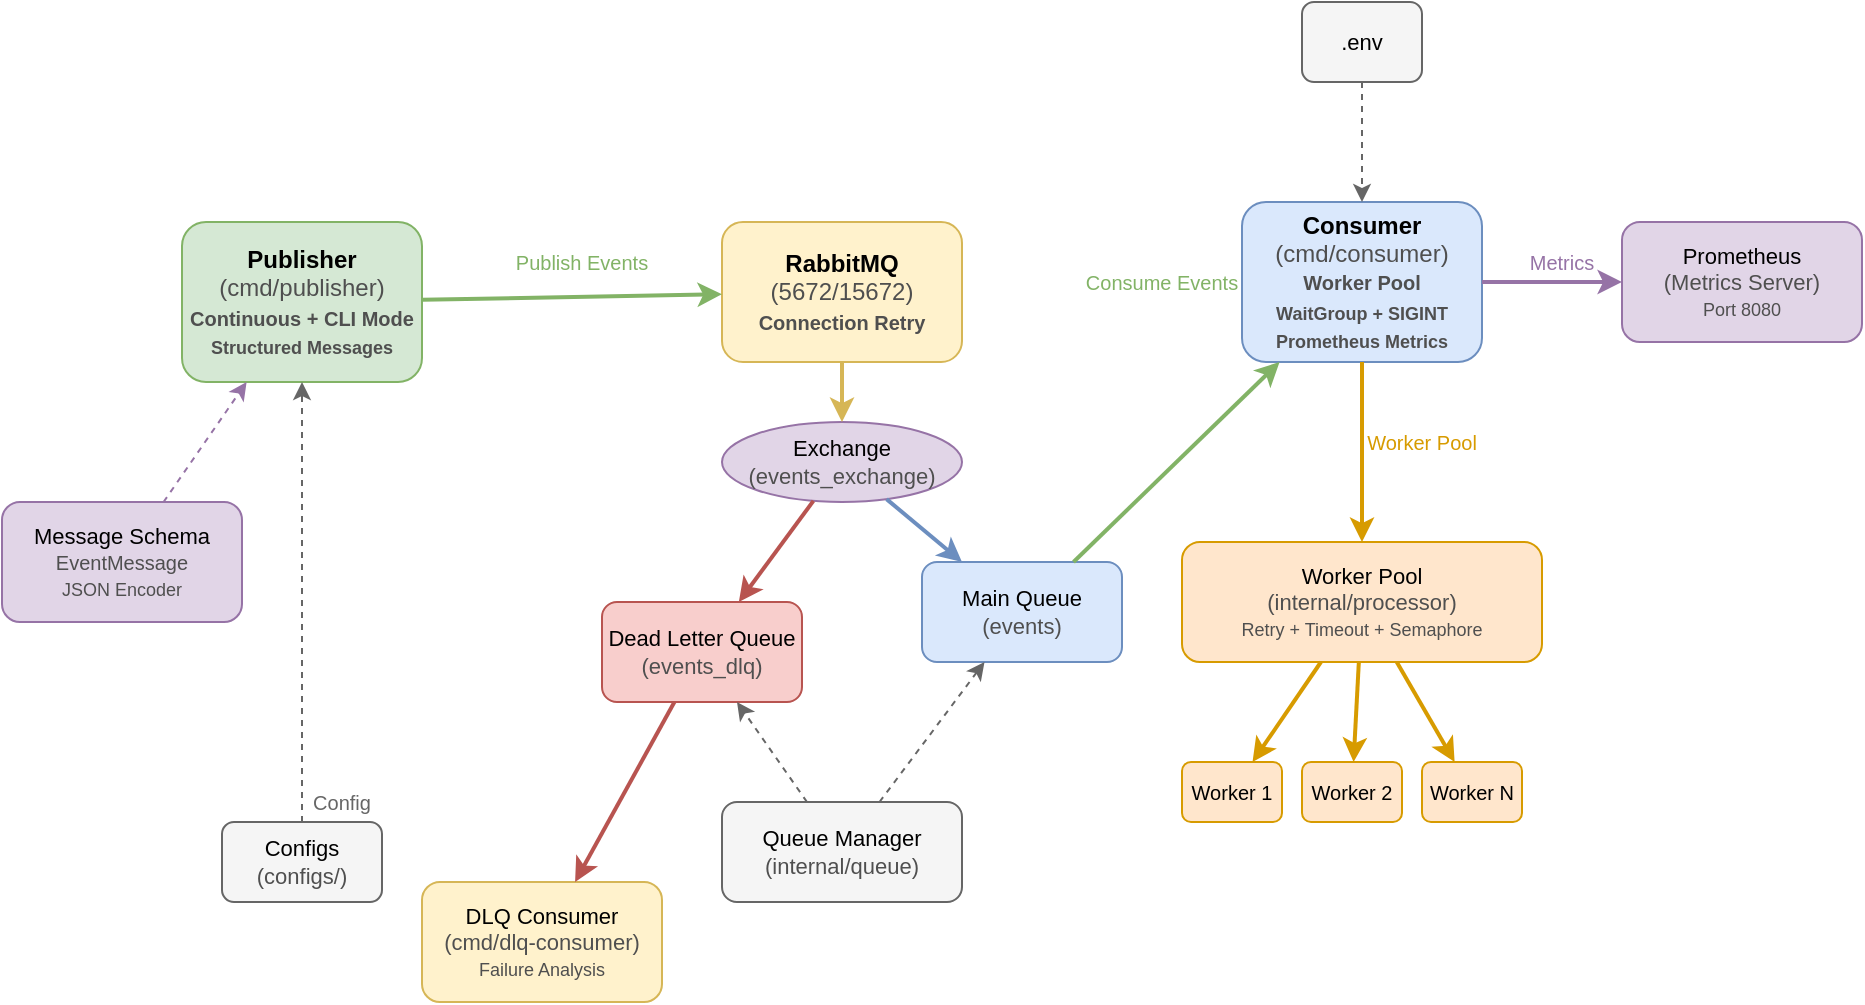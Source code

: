 <mxfile>
    <diagram name="Gohopper Architecture" id="architecture">
        <mxGraphModel dx="1823" dy="1435" grid="1" gridSize="10" guides="1" tooltips="1" connect="1" arrows="1" fold="1" page="1" pageScale="1" pageWidth="1169" pageHeight="827" math="0" shadow="0">
            <root>
                <mxCell id="0"/>
                <mxCell id="1" parent="0"/>
                <mxCell id="publisher" value="Publisher&lt;br&gt;&lt;span style=&quot;font-weight: normal;&quot;&gt;&lt;font style=&quot;color: rgb(79, 79, 79);&quot;&gt;(cmd/publisher)&lt;/font&gt;&lt;/span&gt;&lt;br&gt;&lt;font style=&quot;color: rgb(79, 79, 79); font-size: 10px;&quot;&gt;Continuous + CLI Mode&lt;/font&gt;&lt;br&gt;&lt;font style=&quot;color: rgb(79, 79, 79); font-size: 9px;&quot;&gt;Structured Messages&lt;/font&gt;" style="rounded=1;whiteSpace=wrap;html=1;fillColor=#d5e8d4;strokeColor=#82b366;fontSize=12;fontStyle=1;" parent="1" vertex="1">
                    <mxGeometry x="30" y="100" width="120" height="80" as="geometry"/>
                </mxCell>
                <mxCell id="rabbitmq" value="RabbitMQ&lt;br&gt;&lt;font style=&quot;color: rgb(79, 79, 79); font-weight: normal;&quot;&gt;(5672/15672)&lt;/font&gt;&lt;br&gt;&lt;font style=&quot;color: rgb(79, 79, 79); font-size: 10px;&quot;&gt;Connection Retry&lt;/font&gt;" style="rounded=1;whiteSpace=wrap;html=1;fillColor=#fff2cc;strokeColor=#d6b656;fontSize=12;fontStyle=1;" parent="1" vertex="1">
                    <mxGeometry x="300" y="100" width="120" height="70" as="geometry"/>
                </mxCell>
                <mxCell id="exchange" value="Exchange&lt;br&gt;&lt;font style=&quot;color: rgb(79, 79, 79);&quot;&gt;(events_exchange)&lt;/font&gt;" style="ellipse;whiteSpace=wrap;html=1;fillColor=#e1d5e7;strokeColor=#9673a6;fontSize=11;" parent="1" vertex="1">
                    <mxGeometry x="300" y="200" width="120" height="40" as="geometry"/>
                </mxCell>
                <mxCell id="mainQueue" value="Main Queue&lt;br&gt;&lt;font style=&quot;color: rgb(79, 79, 79);&quot;&gt;(events)&lt;/font&gt;" style="rounded=1;whiteSpace=wrap;html=1;fillColor=#dae8fc;strokeColor=#6c8ebf;fontSize=11;" parent="1" vertex="1">
                    <mxGeometry x="400" y="270" width="100" height="50" as="geometry"/>
                </mxCell>
                <mxCell id="dlq" value="Dead Letter Queue&lt;br&gt;&lt;font style=&quot;color: rgb(79, 79, 79);&quot;&gt;(events_dlq)&lt;/font&gt;" style="rounded=1;whiteSpace=wrap;html=1;fillColor=#f8cecc;strokeColor=#b85450;fontSize=11;" parent="1" vertex="1">
                    <mxGeometry x="240" y="290" width="100" height="50" as="geometry"/>
                </mxCell>
                <mxCell id="consumer" value="Consumer&lt;br&gt;&lt;span style=&quot;font-weight: normal;&quot;&gt;&lt;font style=&quot;color: rgb(79, 79, 79);&quot;&gt;(cmd/consumer)&lt;/font&gt;&lt;/span&gt;&lt;br&gt;&lt;font style=&quot;color: rgb(79, 79, 79); font-size: 10px;&quot;&gt;Worker Pool&lt;/font&gt;&lt;br&gt;&lt;font style=&quot;color: rgb(79, 79, 79); font-size: 9px;&quot;&gt;WaitGroup + SIGINT&lt;/font&gt;&lt;br&gt;&lt;font style=&quot;color: rgb(79, 79, 79); font-size: 9px;&quot;&gt;Prometheus Metrics&lt;/font&gt;" style="rounded=1;whiteSpace=wrap;html=1;fillColor=#dae8fc;strokeColor=#6c8ebf;fontSize=12;fontStyle=1;" parent="1" vertex="1">
                    <mxGeometry x="560" y="90" width="120" height="80" as="geometry"/>
                </mxCell>
                <mxCell id="dlqConsumer" value="DLQ Consumer&lt;br&gt;&lt;font style=&quot;color: rgb(79, 79, 79);&quot;&gt;(cmd/dlq-consumer)&lt;/font&gt;&lt;br&gt;&lt;font style=&quot;color: rgb(79, 79, 79); font-size: 9px;&quot;&gt;Failure Analysis&lt;/font&gt;" style="rounded=1;whiteSpace=wrap;html=1;fillColor=#fff2cc;strokeColor=#d6b656;fontSize=11;" parent="1" vertex="1">
                    <mxGeometry x="150" y="430" width="120" height="60" as="geometry"/>
                </mxCell>
                <mxCell id="workerPool" value="Worker Pool&lt;br&gt;&lt;font style=&quot;color: rgb(79, 79, 79);&quot;&gt;(internal/processor)&lt;/font&gt;&lt;br&gt;&lt;font style=&quot;color: rgb(79, 79, 79); font-size: 9px;&quot;&gt;Retry + Timeout + Semaphore&lt;/font&gt;" style="rounded=1;whiteSpace=wrap;html=1;fillColor=#ffe6cc;strokeColor=#d79b00;fontSize=11;" parent="1" vertex="1">
                    <mxGeometry x="530" y="260" width="180" height="60" as="geometry"/>
                </mxCell>
                <mxCell id="worker1" value="Worker 1" style="rounded=1;whiteSpace=wrap;html=1;fillColor=#ffe6cc;strokeColor=#d79b00;fontSize=10;" parent="1" vertex="1">
                    <mxGeometry x="530" y="370" width="50" height="30" as="geometry"/>
                </mxCell>
                <mxCell id="worker2" value="Worker 2" style="rounded=1;whiteSpace=wrap;html=1;fillColor=#ffe6cc;strokeColor=#d79b00;fontSize=10;" parent="1" vertex="1">
                    <mxGeometry x="590" y="370" width="50" height="30" as="geometry"/>
                </mxCell>
                <mxCell id="worker3" value="Worker N" style="rounded=1;whiteSpace=wrap;html=1;fillColor=#ffe6cc;strokeColor=#d79b00;fontSize=10;" parent="1" vertex="1">
                    <mxGeometry x="650" y="370" width="50" height="30" as="geometry"/>
                </mxCell>
                <mxCell id="queueManager" value="Queue Manager&lt;br&gt;&lt;font style=&quot;color: rgb(79, 79, 79);&quot;&gt;(internal/queue)&lt;/font&gt;" style="rounded=1;whiteSpace=wrap;html=1;fillColor=#f5f5f5;strokeColor=#666666;fontSize=11;" parent="1" vertex="1">
                    <mxGeometry x="300" y="390" width="120" height="50" as="geometry"/>
                </mxCell>
                <mxCell id="configs" value="Configs&lt;br&gt;&lt;font style=&quot;color: rgb(79, 79, 79);&quot;&gt;(configs/)&lt;/font&gt;" style="rounded=1;whiteSpace=wrap;html=1;fillColor=#f5f5f5;strokeColor=#666666;fontSize=11;" parent="1" vertex="1">
                    <mxGeometry x="50" y="400" width="80" height="40" as="geometry"/>
                </mxCell>
                <mxCell id="env" value=".env" style="rounded=1;whiteSpace=wrap;html=1;fillColor=#f5f5f5;strokeColor=#666666;fontSize=11;" parent="1" vertex="1">
                    <mxGeometry x="590" y="-10" width="60" height="40" as="geometry"/>
                </mxCell>
                <mxCell id="prometheus" value="Prometheus&lt;br&gt;&lt;font style=&quot;color: rgb(79, 79, 79);&quot;&gt;(Metrics Server)&lt;/font&gt;&lt;br&gt;&lt;font style=&quot;color: rgb(79, 79, 79); font-size: 9px;&quot;&gt;Port 8080&lt;/font&gt;" style="rounded=1;whiteSpace=wrap;html=1;fillColor=#e1d5e7;strokeColor=#9673a6;fontSize=11;" parent="1" vertex="1">
                    <mxGeometry x="750" y="100" width="120" height="60" as="geometry"/>
                </mxCell>
                <mxCell id="messageSchema" value="Message Schema&lt;br&gt;&lt;font style=&quot;color: rgb(79, 79, 79); font-size: 10px;&quot;&gt;EventMessage&lt;/font&gt;&lt;br&gt;&lt;font style=&quot;color: rgb(79, 79, 79); font-size: 9px;&quot;&gt;JSON Encoder&lt;/font&gt;" style="rounded=1;whiteSpace=wrap;html=1;fillColor=#e1d5e7;strokeColor=#9673a6;fontSize=11;" parent="1" vertex="1">
                    <mxGeometry x="-60" y="240" width="120" height="60" as="geometry"/>
                </mxCell>
                <mxCell id="conn1" value="" style="endArrow=classic;html=1;rounded=0;strokeWidth=2;strokeColor=#82b366;" parent="1" source="publisher" target="rabbitmq" edge="1">
                    <mxGeometry width="50" height="50" relative="1" as="geometry">
                        <mxPoint x="200" y="130" as="sourcePoint"/>
                        <mxPoint x="250" y="80" as="targetPoint"/>
                    </mxGeometry>
                </mxCell>
                <mxCell id="conn2" value="" style="endArrow=classic;html=1;rounded=0;strokeWidth=2;strokeColor=#d6b656;" parent="1" source="rabbitmq" target="exchange" edge="1">
                    <mxGeometry width="50" height="50" relative="1" as="geometry">
                        <mxPoint x="360" y="160" as="sourcePoint"/>
                        <mxPoint x="360" y="200" as="targetPoint"/>
                    </mxGeometry>
                </mxCell>
                <mxCell id="conn3" value="" style="endArrow=classic;html=1;rounded=0;strokeWidth=2;strokeColor=#6c8ebf;" parent="1" source="exchange" target="mainQueue" edge="1">
                    <mxGeometry width="50" height="50" relative="1" as="geometry">
                        <mxPoint x="320" y="240" as="sourcePoint"/>
                        <mxPoint x="250" y="300" as="targetPoint"/>
                    </mxGeometry>
                </mxCell>
                <mxCell id="conn4" value="" style="endArrow=classic;html=1;rounded=0;strokeWidth=2;strokeColor=#b85450;" parent="1" source="exchange" target="dlq" edge="1">
                    <mxGeometry width="50" height="50" relative="1" as="geometry">
                        <mxPoint x="400" y="240" as="sourcePoint"/>
                        <mxPoint x="450" y="300" as="targetPoint"/>
                    </mxGeometry>
                </mxCell>
                <mxCell id="conn5" value="" style="endArrow=classic;html=1;rounded=0;strokeWidth=2;strokeColor=#82b366;" parent="1" source="mainQueue" target="consumer" edge="1">
                    <mxGeometry width="50" height="50" relative="1" as="geometry">
                        <mxPoint x="300" y="325" as="sourcePoint"/>
                        <mxPoint x="550" y="160" as="targetPoint"/>
                    </mxGeometry>
                </mxCell>
                <mxCell id="conn6" value="" style="endArrow=classic;html=1;rounded=0;strokeWidth=2;strokeColor=#d79b00;" parent="1" source="consumer" target="workerPool" edge="1">
                    <mxGeometry width="50" height="50" relative="1" as="geometry">
                        <mxPoint x="610" y="160" as="sourcePoint"/>
                        <mxPoint x="610" y="200" as="targetPoint"/>
                    </mxGeometry>
                </mxCell>
                <mxCell id="conn7" value="" style="endArrow=classic;html=1;rounded=0;strokeWidth=2;strokeColor=#d79b00;" parent="1" source="workerPool" target="worker1" edge="1">
                    <mxGeometry width="50" height="50" relative="1" as="geometry">
                        <mxPoint x="610" y="300" as="sourcePoint"/>
                        <mxPoint x="555" y="330" as="targetPoint"/>
                    </mxGeometry>
                </mxCell>
                <mxCell id="conn8" value="" style="endArrow=classic;html=1;rounded=0;strokeWidth=2;strokeColor=#d79b00;" parent="1" source="workerPool" target="worker2" edge="1">
                    <mxGeometry width="50" height="50" relative="1" as="geometry">
                        <mxPoint x="610" y="300" as="sourcePoint"/>
                        <mxPoint x="615" y="330" as="targetPoint"/>
                    </mxGeometry>
                </mxCell>
                <mxCell id="conn9" value="" style="endArrow=classic;html=1;rounded=0;strokeWidth=2;strokeColor=#d79b00;" parent="1" source="workerPool" target="worker3" edge="1">
                    <mxGeometry width="50" height="50" relative="1" as="geometry">
                        <mxPoint x="610" y="300" as="sourcePoint"/>
                        <mxPoint x="675" y="330" as="targetPoint"/>
                    </mxGeometry>
                </mxCell>
                <mxCell id="conn10" value="" style="endArrow=classic;html=1;rounded=0;strokeWidth=1;strokeColor=#666666;dashed=1;" parent="1" source="queueManager" target="mainQueue" edge="1">
                    <mxGeometry width="50" height="50" relative="1" as="geometry">
                        <mxPoint x="170" y="325" as="sourcePoint"/>
                        <mxPoint x="200" y="325" as="targetPoint"/>
                    </mxGeometry>
                </mxCell>
                <mxCell id="conn11" value="" style="endArrow=classic;html=1;rounded=0;strokeWidth=1;strokeColor=#666666;dashed=1;" parent="1" source="queueManager" target="dlq" edge="1">
                    <mxGeometry width="50" height="50" relative="1" as="geometry">
                        <mxPoint x="170" y="325" as="sourcePoint"/>
                        <mxPoint x="400" y="325" as="targetPoint"/>
                    </mxGeometry>
                </mxCell>
                <mxCell id="conn12" value="" style="endArrow=classic;html=1;rounded=0;strokeWidth=1;strokeColor=#666666;dashed=1;" parent="1" source="configs" target="publisher" edge="1">
                    <mxGeometry width="50" height="50" relative="1" as="geometry">
                        <mxPoint x="90" y="400" as="sourcePoint"/>
                        <mxPoint x="110" y="160" as="targetPoint"/>
                    </mxGeometry>
                </mxCell>
                <mxCell id="conn14" value="" style="endArrow=classic;html=1;rounded=0;strokeWidth=1;strokeColor=#9673a6;dashed=1;" parent="1" source="messageSchema" target="publisher" edge="1">
                    <mxGeometry width="50" height="50" relative="1" as="geometry">
                        <mxPoint x="90" y="200" as="sourcePoint"/>
                        <mxPoint x="90" y="180" as="targetPoint"/>
                    </mxGeometry>
                </mxCell>
                <mxCell id="conn13" value="" style="endArrow=classic;html=1;rounded=0;strokeWidth=1;strokeColor=#666666;dashed=1;" parent="1" source="env" target="consumer" edge="1">
                    <mxGeometry width="50" height="50" relative="1" as="geometry">
                        <mxPoint x="180" y="420" as="sourcePoint"/>
                        <mxPoint x="610" y="160" as="targetPoint"/>
                    </mxGeometry>
                </mxCell>
                <mxCell id="conn16" value="" style="endArrow=classic;html=1;rounded=0;strokeWidth=2;strokeColor=#9673a6;" parent="1" source="consumer" target="prometheus" edge="1">
                    <mxGeometry width="50" height="50" relative="1" as="geometry">
                        <mxPoint x="680" y="130" as="sourcePoint"/>
                        <mxPoint x="750" y="130" as="targetPoint"/>
                    </mxGeometry>
                </mxCell>
                <mxCell id="conn15" value="" style="endArrow=classic;html=1;rounded=0;strokeWidth=2;strokeColor=#b85450;" parent="1" source="dlq" target="dlqConsumer" edge="1">
                    <mxGeometry width="50" height="50" relative="1" as="geometry">
                        <mxPoint x="340" y="325" as="sourcePoint"/>
                        <mxPoint x="550" y="260" as="targetPoint"/>
                    </mxGeometry>
                </mxCell>
                <mxCell id="label1" value="Publish Events" style="text;html=1;strokeColor=none;fillColor=none;align=center;verticalAlign=middle;whiteSpace=wrap;rounded=0;fontSize=10;fontColor=#82b366;" parent="1" vertex="1">
                    <mxGeometry x="190" y="110" width="80" height="20" as="geometry"/>
                </mxCell>
                <mxCell id="label2" value="Consume Events" style="text;html=1;strokeColor=none;fillColor=none;align=center;verticalAlign=middle;whiteSpace=wrap;rounded=0;fontSize=10;fontColor=#82b366;" parent="1" vertex="1">
                    <mxGeometry x="480" y="120" width="80" height="20" as="geometry"/>
                </mxCell>
                <mxCell id="label3" value="Worker Pool" style="text;html=1;strokeColor=none;fillColor=none;align=center;verticalAlign=middle;whiteSpace=wrap;rounded=0;fontSize=10;fontColor=#d79b00;" parent="1" vertex="1">
                    <mxGeometry x="620" y="200" width="60" height="20" as="geometry"/>
                </mxCell>
                <mxCell id="label4" value="Config" style="text;html=1;strokeColor=none;fillColor=none;align=center;verticalAlign=middle;whiteSpace=wrap;rounded=0;fontSize=10;fontColor=#666666;" parent="1" vertex="1">
                    <mxGeometry x="90" y="380" width="40" height="20" as="geometry"/>
                </mxCell>
                <mxCell id="label5" value="Metrics" style="text;html=1;strokeColor=none;fillColor=none;align=center;verticalAlign=middle;whiteSpace=wrap;rounded=0;fontSize=10;fontColor=#9673a6;" parent="1" vertex="1">
                    <mxGeometry x="700" y="110" width="40" height="20" as="geometry"/>
                </mxCell>
            </root>
        </mxGraphModel>
    </diagram>
</mxfile>